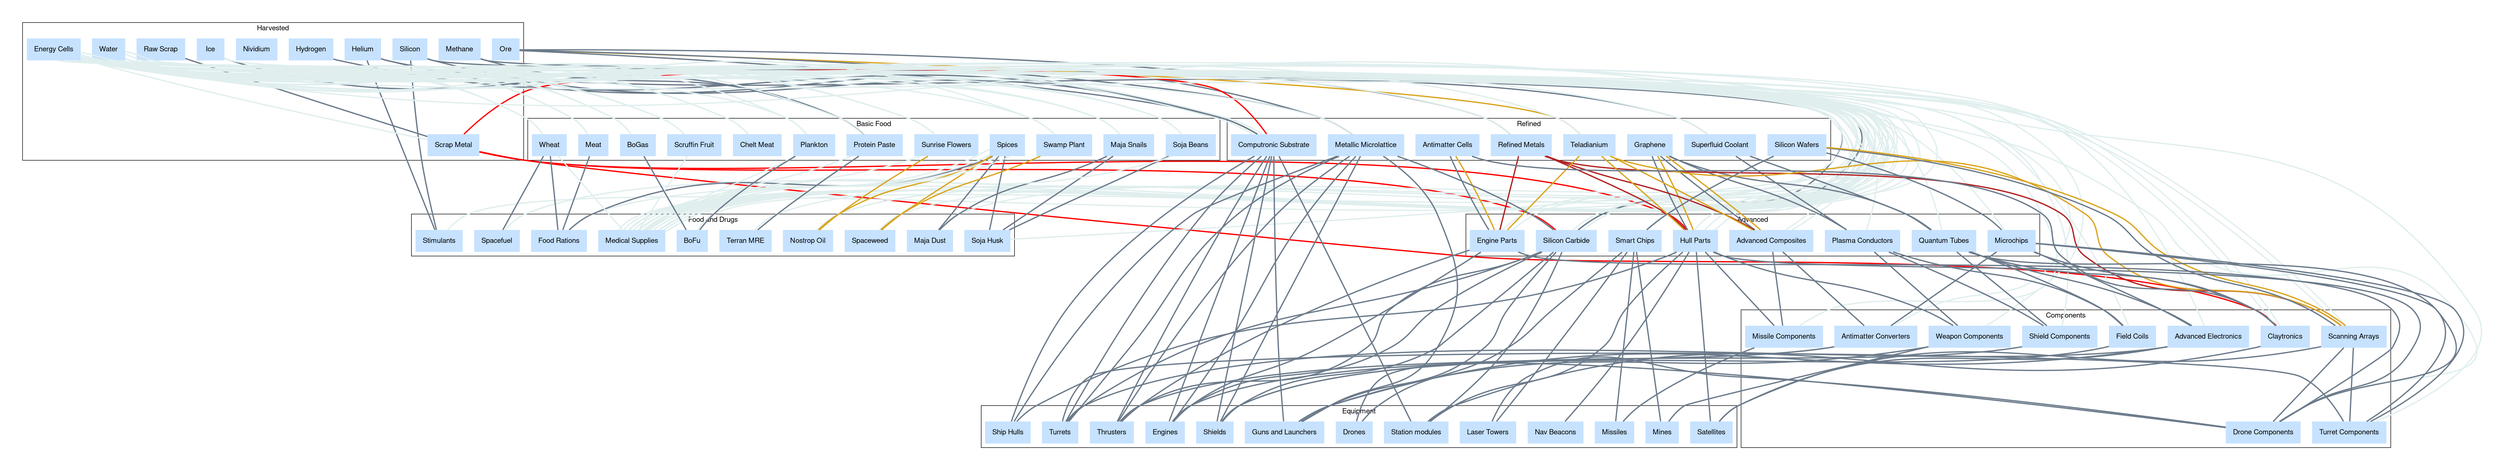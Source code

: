 graph "X4 Economy" {
	compound=true fontname="Helvetica,Arial,sans-serif"
	graph [nodesep=0.3 pad=0.5 ranksep=2]
	node [color=slategray1 fontname="Helvetica,Arial,sans-serif" margin=0.2 penwidth=0 shape=record style=filled]
	edge [fontname="Helvetica,Arial,sans-serif" penwidth=2.5]
	subgraph 0 {
		cluster=true label=Harvested
		Helium [colour=lightsteelblue2 shape=box]
		Methane [colour=lightsteelblue2 shape=box]
		Ore [colour=lightsteelblue2 shape=box]
		Hydrogen [colour=lightsteelblue2 shape=box]
		Silicon [colour=lightsteelblue2 shape=box]
		Nividium [colour=lightsteelblue2 shape=box]
		Ice [colour=lightsteelblue2 shape=box]
		"Raw Scrap" [colour=lightsteelblue2 shape=box]
		"Scrap Metal" [colour=lightsteelblue2 shape=box]
		Water [colour=lightsteelblue2 shape=box]
		"Energy Cells" [colour=lightsteelblue2 shape=box]
	}
	subgraph 1 {
		cluster=true label="Basic Food"
		"Maja Snails" [colour=lightsteelblue2 shape=box]
		Meat [colour=lightsteelblue2 shape=box]
		"Soja Beans" [colour=lightsteelblue2 shape=box]
		Spices [colour=lightsteelblue2 shape=box]
		"Sunrise Flowers" [colour=lightsteelblue2 shape=box]
		"Swamp Plant" [colour=lightsteelblue2 shape=box]
		Wheat [colour=lightsteelblue2 shape=box]
		"Chelt Meat" [colour=lightsteelblue2 shape=box]
		"Scruffin Fruit" [colour=lightsteelblue2 shape=box]
		"Protein Paste" [colour=lightsteelblue2 shape=box]
		Plankton [colour=lightsteelblue2 shape=box]
		BoGas [colour=lightsteelblue2 shape=box]
	}
	subgraph 2 {
		cluster=true label="Food and Drugs"
		Spacefuel [colour=lightsteelblue2 shape=box]
		"Food Rations" [colour=lightsteelblue2 shape=box]
		"Maja Dust" [colour=lightsteelblue2 shape=box]
		"Soja Husk" [colour=lightsteelblue2 shape=box]
		Spaceweed [colour=lightsteelblue2 shape=box]
		"Nostrop Oil" [colour=lightsteelblue2 shape=box]
		"Medical Supplies" [colour=lightsteelblue2 shape=box]
		"Terran MRE" [colour=lightsteelblue2 shape=box]
		Stimulants [colour=lightsteelblue2 shape=box]
		BoFu [colour=lightsteelblue2 shape=box]
	}
	subgraph 3 {
		cluster=true label=Refined
		"Superfluid Coolant" [colour=lightsteelblue2 shape=box]
		Graphene [colour=lightsteelblue2 shape=box]
		"Refined Metals" [colour=lightsteelblue2 shape=box]
		Teladianium [colour=lightsteelblue2 shape=box]
		"Antimatter Cells" [colour=lightsteelblue2 shape=box]
		"Silicon Wafers" [colour=lightsteelblue2 shape=box]
		"Computronic Substrate" [colour=lightsteelblue2 shape=box]
		"Metallic Microlattice" [colour=lightsteelblue2 shape=box]
	}
	subgraph 4 {
		cluster=true label=Advanced
		"Plasma Conductors" [colour=lightsteelblue2 shape=box]
		"Quantum Tubes" [colour=lightsteelblue2 shape=box]
		"Advanced Composites" [colour=lightsteelblue2 shape=box]
		"Hull Parts" [colour=lightsteelblue2 shape=box]
		"Engine Parts" [colour=lightsteelblue2 shape=box]
		Microchips [colour=lightsteelblue2 shape=box]
		"Smart Chips" [colour=lightsteelblue2 shape=box]
		"Silicon Carbide" [colour=lightsteelblue2 shape=box]
	}
	subgraph 5 {
		cluster=true label=Components
		"Drone Components" [colour=lightsteelblue2 shape=box]
		"Turret Components" [colour=lightsteelblue2 shape=box]
		"Missile Components" [colour=lightsteelblue2 shape=box]
		"Field Coils" [colour=lightsteelblue2 shape=box]
		"Shield Components" [colour=lightsteelblue2 shape=box]
		"Antimatter Converters" [colour=lightsteelblue2 shape=box]
		"Weapon Components" [colour=lightsteelblue2 shape=box]
		"Scanning Arrays" [colour=orange1 shape=box]
		Claytronics [colour=lightsteelblue2 shape=box]
		"Advanced Electronics" [colour=lightsteelblue2 shape=box]
	}
	subgraph 6 {
		cluster=true label=Equipment
		"Ship Hulls" [colour=lightsteelblue2 shape=box]
		"Nav Beacons" [colour=lightsteelblue2 shape=box]
		Missiles [colour=lightsteelblue2 shape=box]
		"Station modules" [colour=hotpink1 shape=box]
		Engines [colour=hotpink1 shape=box]
		Thrusters [colour=hotpink1 shape=box]
		Mines [colour=lightsteelblue2 shape=box]
		Drones [colour=lightsteelblue2 shape=box]
		"Laser Towers" [colour=lightsteelblue2 shape=box]
		Shields [colour=hotpink1 shape=box]
		Turrets [colour=hotpink1 shape=box]
		"Guns and Launchers" [colour=hotpink1 shape=box]
		Satellites [colour=lightsteelblue2 shape=box]
	}
	"Energy Cells" -- "Scrap Metal" [color=azure2 constraint=false]
	"Raw Scrap" -- "Scrap Metal" [color=slategray4 constraint=true]
	"Energy Cells" -- "Maja Snails" [color=azure2 constraint=false]
	Water -- "Maja Snails" [color=azure2 constraint=false]
	"Energy Cells" -- Meat [color=azure2 constraint=false]
	Water -- Meat [color=azure2 constraint=false]
	"Energy Cells" -- "Soja Beans" [color=azure2 constraint=false]
	Water -- "Soja Beans" [color=azure2 constraint=false]
	"Energy Cells" -- "Sunrise Flowers" [color=azure2 constraint=false]
	Water -- "Sunrise Flowers" [color=azure2 constraint=false]
	"Energy Cells" -- "Swamp Plant" [color=azure2 constraint=false]
	Water -- "Swamp Plant" [color=azure2 constraint=false]
	"Energy Cells" -- Wheat [color=azure2 constraint=false]
	Water -- Wheat [color=azure2 constraint=false]
	"Energy Cells" -- "Chelt Meat" [color=azure2 constraint=false]
	Water -- "Chelt Meat" [color=azure2 constraint=false]
	"Energy Cells" -- "Scruffin Fruit" [color=azure2 constraint=false]
	Water -- "Scruffin Fruit" [color=azure2 constraint=false]
	"Energy Cells" -- "Protein Paste" [color=azure2 constraint=false]
	Ice -- "Protein Paste" [color=slategray4 constraint=true]
	Methane -- "Protein Paste" [color=slategray4 constraint=true]
	"Energy Cells" -- Plankton [color=azure2 constraint=false]
	Water -- Plankton [color=azure2 constraint=false]
	"Energy Cells" -- BoGas [color=azure2 constraint=false]
	Water -- BoGas [color=azure2 constraint=false]
	"Energy Cells" -- Spacefuel [color=azure2 constraint=false]
	Water -- Spacefuel [color=azure2 constraint=false]
	Wheat -- Spacefuel [color=slategray4 constraint=true]
	"Energy Cells" -- "Food Rations" [color=azure2 constraint=false]
	Meat -- "Food Rations" [color=slategray4 constraint=true]
	Spices -- "Food Rations" [color=slategray4 constraint=true]
	Wheat -- "Food Rations" [color=slategray4 constraint=true]
	"Energy Cells" -- "Maja Dust" [color=azure2 constraint=false]
	"Maja Snails" -- "Maja Dust" [color=slategray4 constraint=true]
	Spices -- "Maja Dust" [color=slategray4 constraint=true]
	"Energy Cells" -- "Soja Husk" [color=azure2 constraint=false]
	"Maja Snails" -- "Soja Husk" [color=slategray4 constraint=true]
	"Soja Beans" -- "Soja Husk" [color=slategray4 constraint=true]
	Spices -- "Soja Husk" [color=slategray4 constraint=true]
	"Energy Cells" -- Spaceweed [color=azure2 constraint=false]
	Spices -- Spaceweed [color=goldenrod constraint=true]
	"Swamp Plant" -- Spaceweed [color=goldenrod constraint=true]
	"Energy Cells" -- "Nostrop Oil" [color=azure2 constraint=false]
	Spices -- "Nostrop Oil" [color=goldenrod constraint=true]
	"Sunrise Flowers" -- "Nostrop Oil" [color=goldenrod constraint=true]
	Water -- "Nostrop Oil" [color=azure2 constraint=false]
	"Energy Cells" -- "Medical Supplies" [color=azure2 constraint=false]
	Spices -- "Medical Supplies" [color=azure2 constraint=false]
	Water -- "Medical Supplies" [color=azure2 constraint=false]
	Wheat -- "Medical Supplies" [color=azure2 constraint=false]
	"Energy Cells" -- "Medical Supplies" [color=azure2 constraint=false]
	"Soja Beans" -- "Medical Supplies" [color=azure2 constraint=false]
	Spices -- "Medical Supplies" [color=azure2 constraint=false]
	Water -- "Medical Supplies" [color=azure2 constraint=false]
	"Energy Cells" -- "Medical Supplies" [color=azure2 constraint=false]
	Spices -- "Medical Supplies" [color=azure2 constraint=false]
	"Sunrise Flowers" -- "Medical Supplies" [color=azure2 constraint=false]
	Water -- "Medical Supplies" [color=azure2 constraint=false]
	"Energy Cells" -- "Medical Supplies" [color=azure2 constraint=false]
	"Scruffin Fruit" -- "Medical Supplies" [color=azure2 constraint=false]
	Spices -- "Medical Supplies" [color=azure2 constraint=false]
	Water -- "Medical Supplies" [color=azure2 constraint=false]
	"Energy Cells" -- "Medical Supplies" [color=azure2 constraint=false]
	Ice -- "Medical Supplies" [color=azure2 constraint=false]
	"Protein Paste" -- "Medical Supplies" [color=azure2 constraint=false]
	"Energy Cells" -- "Medical Supplies" [color=azure2 constraint=false]
	Plankton -- "Medical Supplies" [color=azure2 constraint=false]
	Water -- "Medical Supplies" [color=azure2 constraint=false]
	"Energy Cells" -- "Terran MRE" [color=azure2 constraint=false]
	"Protein Paste" -- "Terran MRE" [color=slategray4 constraint=true]
	"Energy Cells" -- Stimulants [color=azure2 constraint=false]
	Helium -- Stimulants [color=slategray4 constraint=true]
	Silicon -- Stimulants [color=slategray4 constraint=true]
	BoGas -- BoFu [color=slategray4 constraint=true]
	"Energy Cells" -- BoFu [color=azure2 constraint=false]
	Plankton -- BoFu [color=slategray4 constraint=true]
	"Energy Cells" -- "Superfluid Coolant" [color=azure2 constraint=false]
	Helium -- "Superfluid Coolant" [color=slategray4 constraint=true]
	"Energy Cells" -- "Refined Metals" [color=azure2 constraint=false]
	Ore -- "Refined Metals" [color=slategray4 constraint=true]
	"Energy Cells" -- Teladianium [color=azure2 constraint=false]
	Ore -- Teladianium [color=goldenrod constraint=true]
	"Energy Cells" -- "Computronic Substrate" [color=azure2 constraint=false]
	Hydrogen -- "Computronic Substrate" [color=slategray4 constraint=true]
	Ore -- "Computronic Substrate" [color=slategray4 constraint=true]
	Silicon -- "Computronic Substrate" [color=slategray4 constraint=true]
	"Energy Cells" -- "Computronic Substrate" [color=azure2 constraint=false]
	"Scrap Metal" -- "Computronic Substrate" [color=red constraint=false]
	"Energy Cells" -- "Metallic Microlattice" [color=azure2 constraint=false]
	Helium -- "Metallic Microlattice" [color=slategray4 constraint=true]
	Ore -- "Metallic Microlattice" [color=slategray4 constraint=true]
	"Energy Cells" -- "Plasma Conductors" [color=azure2 constraint=false]
	Graphene -- "Plasma Conductors" [color=slategray4 constraint=true]
	"Superfluid Coolant" -- "Plasma Conductors" [color=slategray4 constraint=true]
	"Energy Cells" -- "Quantum Tubes" [color=azure2 constraint=false]
	Graphene -- "Quantum Tubes" [color=slategray4 constraint=true]
	"Superfluid Coolant" -- "Quantum Tubes" [color=slategray4 constraint=true]
	"Energy Cells" -- "Advanced Composites" [color=azure2 constraint=false]
	Graphene -- "Advanced Composites" [color=slategray4 constraint=true]
	"Refined Metals" -- "Advanced Composites" [color=firebrick constraint=true]
	"Energy Cells" -- "Advanced Composites" [color=azure2 constraint=false]
	Graphene -- "Advanced Composites" [color=goldenrod constraint=true]
	Teladianium -- "Advanced Composites" [color=goldenrod constraint=true]
	"Energy Cells" -- "Hull Parts" [color=azure2 constraint=false]
	Graphene -- "Hull Parts" [color=slategray4 constraint=true]
	"Refined Metals" -- "Hull Parts" [color=firebrick constraint=true]
	"Energy Cells" -- "Hull Parts" [color=azure2 constraint=false]
	"Scrap Metal" -- "Hull Parts" [color=red constraint=false]
	"Energy Cells" -- "Hull Parts" [color=azure2 constraint=false]
	Graphene -- "Hull Parts" [color=goldenrod constraint=true]
	Teladianium -- "Hull Parts" [color=goldenrod constraint=true]
	"Antimatter Cells" -- "Engine Parts" [color=slategray4 constraint=true]
	"Energy Cells" -- "Engine Parts" [color=azure2 constraint=false]
	"Refined Metals" -- "Engine Parts" [color=firebrick constraint=true]
	"Antimatter Cells" -- "Engine Parts" [color=goldenrod constraint=true]
	"Energy Cells" -- "Engine Parts" [color=azure2 constraint=false]
	Teladianium -- "Engine Parts" [color=goldenrod constraint=true]
	"Energy Cells" -- Microchips [color=azure2 constraint=false]
	"Silicon Wafers" -- Microchips [color=slategray4 constraint=true]
	"Energy Cells" -- "Smart Chips" [color=azure2 constraint=false]
	"Silicon Wafers" -- "Smart Chips" [color=slategray4 constraint=true]
	"Energy Cells" -- "Silicon Carbide" [color=azure2 constraint=false]
	"Metallic Microlattice" -- "Silicon Carbide" [color=slategray4 constraint=true]
	Methane -- "Silicon Carbide" [color=slategray4 constraint=true]
	Silicon -- "Silicon Carbide" [color=slategray4 constraint=true]
	"Energy Cells" -- "Silicon Carbide" [color=azure2 constraint=false]
	"Scrap Metal" -- "Silicon Carbide" [color=red constraint=false]
	"Energy Cells" -- "Drone Components" [color=azure2 constraint=false]
	"Engine Parts" -- "Drone Components" [color=slategray4 constraint=true]
	"Hull Parts" -- "Drone Components" [color=slategray4 constraint=true]
	Microchips -- "Drone Components" [color=slategray4 constraint=true]
	"Scanning Arrays" -- "Drone Components" [color=slategray4 constraint=true]
	"Energy Cells" -- "Turret Components" [color=azure2 constraint=false]
	Microchips -- "Turret Components" [color=slategray4 constraint=true]
	"Quantum Tubes" -- "Turret Components" [color=slategray4 constraint=true]
	"Scanning Arrays" -- "Turret Components" [color=slategray4 constraint=true]
	"Advanced Composites" -- "Missile Components" [color=slategray4 constraint=true]
	"Energy Cells" -- "Missile Components" [color=azure2 constraint=false]
	"Hull Parts" -- "Missile Components" [color=slategray4 constraint=true]
	"Energy Cells" -- "Field Coils" [color=azure2 constraint=false]
	"Plasma Conductors" -- "Field Coils" [color=slategray4 constraint=true]
	"Quantum Tubes" -- "Field Coils" [color=slategray4 constraint=true]
	"Energy Cells" -- "Shield Components" [color=azure2 constraint=false]
	"Plasma Conductors" -- "Shield Components" [color=slategray4 constraint=true]
	"Quantum Tubes" -- "Shield Components" [color=slategray4 constraint=true]
	"Advanced Composites" -- "Antimatter Converters" [color=slategray4 constraint=true]
	"Energy Cells" -- "Antimatter Converters" [color=azure2 constraint=false]
	Microchips -- "Antimatter Converters" [color=slategray4 constraint=true]
	"Energy Cells" -- "Weapon Components" [color=azure2 constraint=false]
	"Hull Parts" -- "Weapon Components" [color=slategray4 constraint=true]
	"Plasma Conductors" -- "Weapon Components" [color=slategray4 constraint=true]
	"Energy Cells" -- "Scanning Arrays" [color=azure2 constraint=false]
	"Refined Metals" -- "Scanning Arrays" [color=firebrick constraint=true]
	"Silicon Wafers" -- "Scanning Arrays" [color=slategray4 constraint=true]
	"Energy Cells" -- "Scanning Arrays" [color=azure2 constraint=false]
	"Silicon Wafers" -- "Scanning Arrays" [color=goldenrod constraint=true]
	Teladianium -- "Scanning Arrays" [color=goldenrod constraint=true]
	"Antimatter Cells" -- Claytronics [color=slategray4 constraint=true]
	"Energy Cells" -- Claytronics [color=azure2 constraint=false]
	Microchips -- Claytronics [color=slategray4 constraint=true]
	"Quantum Tubes" -- Claytronics [color=slategray4 constraint=true]
	"Energy Cells" -- Claytronics [color=azure2 constraint=false]
	"Scrap Metal" -- Claytronics [color=red constraint=false]
	"Energy Cells" -- "Advanced Electronics" [color=azure2 constraint=false]
	Microchips -- "Advanced Electronics" [color=slategray4 constraint=true]
	"Quantum Tubes" -- "Advanced Electronics" [color=slategray4 constraint=true]
	"Hull Parts" -- "Ship Hulls" [color=slategray4 constraint=true]
	"Metallic Microlattice" -- "Ship Hulls" [color=slategray4 constraint=true]
	"Computronic Substrate" -- "Ship Hulls" [color=slategray4 constraint=true]
	"Hull Parts" -- "Nav Beacons" [color=slategray4 constraint=true]
	"Missile Components" -- Missiles [color=slategray4 constraint=true]
	"Smart Chips" -- Missiles [color=slategray4 constraint=true]
	"Hull Parts" -- "Station modules" [color=slategray4 constraint=true]
	Claytronics -- "Station modules" [color=slategray4 constraint=true]
	"Silicon Carbide" -- "Station modules" [color=slategray4 constraint=true]
	"Computronic Substrate" -- "Station modules" [color=slategray4 constraint=true]
	"Antimatter Converters" -- Engines [color=slategray4 constraint=true]
	"Engine Parts" -- Engines [color=slategray4 constraint=true]
	"Metallic Microlattice" -- Engines [color=slategray4 constraint=true]
	"Silicon Carbide" -- Engines [color=slategray4 constraint=true]
	"Computronic Substrate" -- Engines [color=slategray4 constraint=true]
	"Antimatter Converters" -- Thrusters [color=slategray4 constraint=true]
	"Engine Parts" -- Thrusters [color=slategray4 constraint=true]
	"Metallic Microlattice" -- Thrusters [color=slategray4 constraint=true]
	"Silicon Carbide" -- Thrusters [color=slategray4 constraint=true]
	"Computronic Substrate" -- Thrusters [color=slategray4 constraint=true]
	"Weapon Components" -- Mines [color=slategray4 constraint=true]
	"Smart Chips" -- Mines [color=slategray4 constraint=true]
	"Drone Components" -- Drones [color=slategray4 constraint=true]
	"Smart Chips" -- Drones [color=slategray4 constraint=true]
	"Drone Components" -- "Laser Towers" [color=slategray4 constraint=true]
	"Smart Chips" -- "Laser Towers" [color=slategray4 constraint=true]
	"Field Coils" -- Shields [color=slategray4 constraint=true]
	"Shield Components" -- Shields [color=slategray4 constraint=true]
	"Metallic Microlattice" -- Shields [color=slategray4 constraint=true]
	"Silicon Carbide" -- Shields [color=slategray4 constraint=true]
	"Computronic Substrate" -- Shields [color=slategray4 constraint=true]
	"Turret Components" -- Turrets [color=slategray4 constraint=true]
	"Advanced Electronics" -- Turrets [color=slategray4 constraint=true]
	"Metallic Microlattice" -- Turrets [color=slategray4 constraint=true]
	"Silicon Carbide" -- Turrets [color=slategray4 constraint=true]
	"Computronic Substrate" -- Turrets [color=slategray4 constraint=true]
	"Advanced Electronics" -- "Guns and Launchers" [color=slategray4 constraint=true]
	"Weapon Components" -- "Guns and Launchers" [color=slategray4 constraint=true]
	"Metallic Microlattice" -- "Guns and Launchers" [color=slategray4 constraint=true]
	"Silicon Carbide" -- "Guns and Launchers" [color=slategray4 constraint=true]
	"Computronic Substrate" -- "Guns and Launchers" [color=slategray4 constraint=true]
	"Scanning Arrays" -- Satellites [color=slategray4 constraint=true]
	"Advanced Electronics" -- Satellites [color=slategray4 constraint=true]
	"Hull Parts" -- Satellites [color=slategray4 constraint=true]
}

